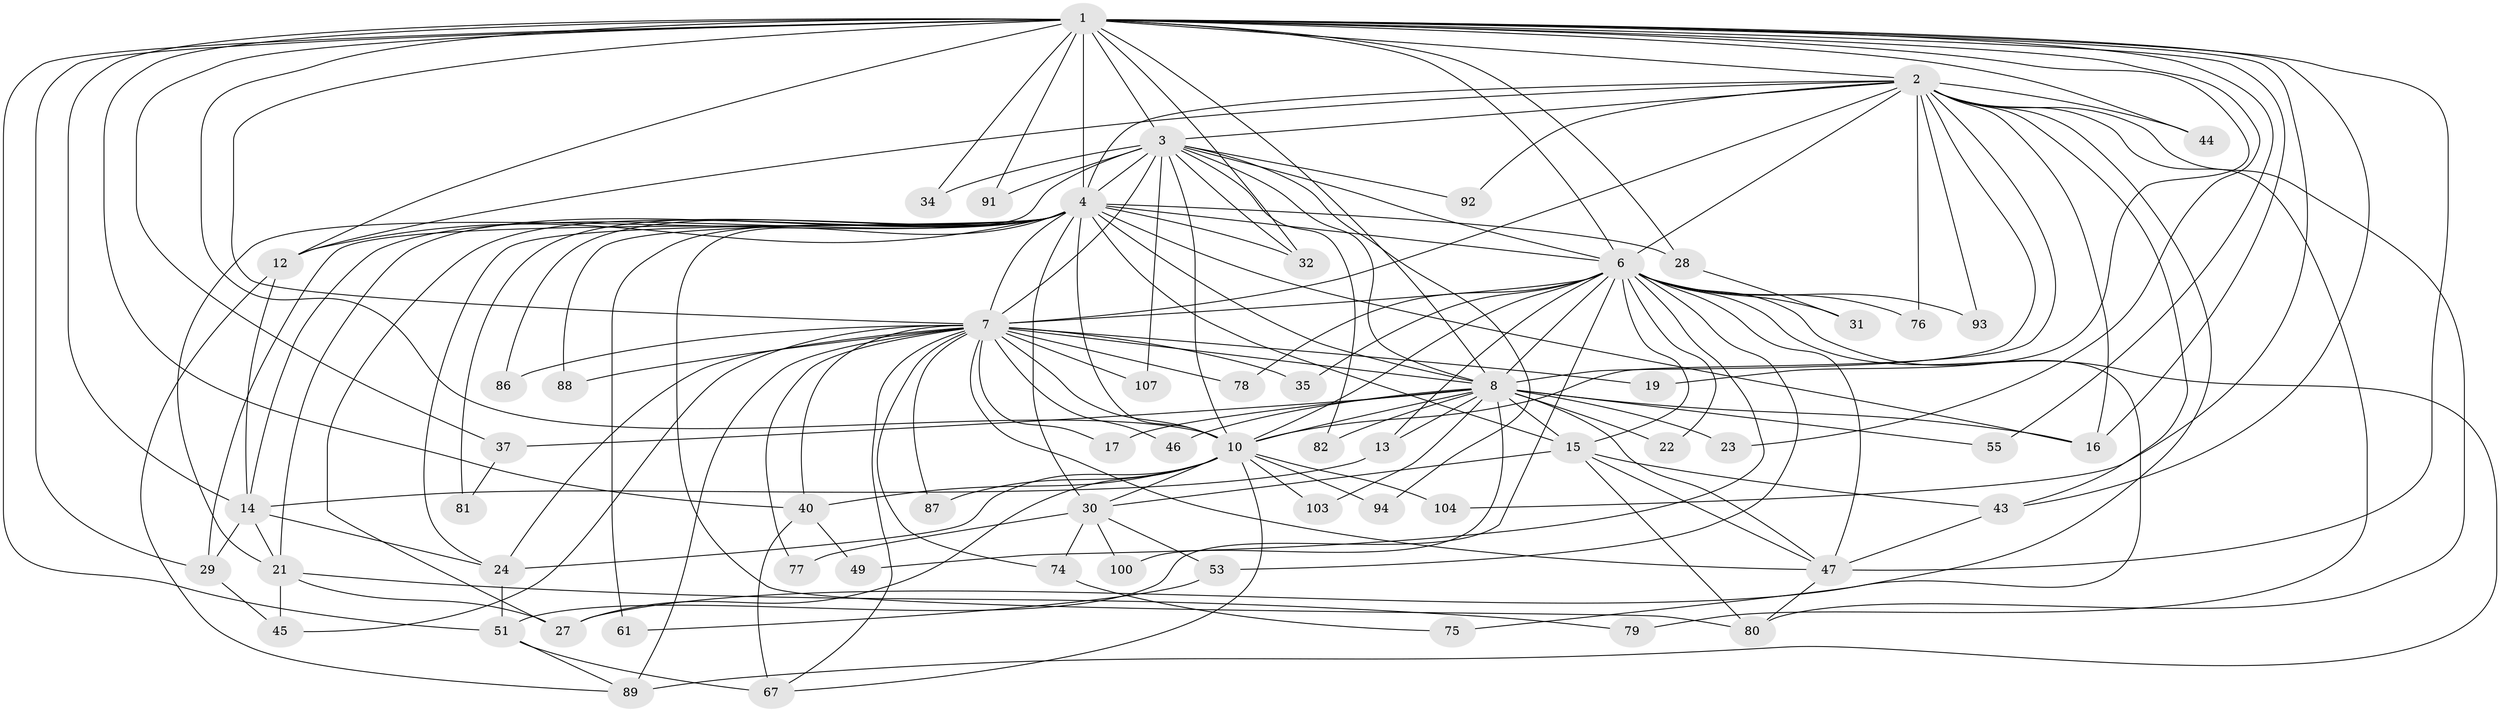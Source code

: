 // original degree distribution, {26: 0.01639344262295082, 24: 0.01639344262295082, 20: 0.00819672131147541, 16: 0.00819672131147541, 15: 0.00819672131147541, 29: 0.00819672131147541, 21: 0.01639344262295082, 6: 0.03278688524590164, 4: 0.09836065573770492, 3: 0.1885245901639344, 8: 0.02459016393442623, 2: 0.5491803278688525, 5: 0.01639344262295082, 7: 0.00819672131147541}
// Generated by graph-tools (version 1.1) at 2025/13/03/09/25 04:13:41]
// undirected, 61 vertices, 162 edges
graph export_dot {
graph [start="1"]
  node [color=gray90,style=filled];
  1 [super="+20+26+65"];
  2;
  3 [super="+64"];
  4 [super="+11+5+58+97+9+50+38"];
  6;
  7 [super="+59+73"];
  8;
  10 [super="+56"];
  12 [super="+42"];
  13;
  14 [super="+106+60"];
  15 [super="+33+95"];
  16 [super="+48+39"];
  17;
  19;
  21;
  22 [super="+63"];
  23;
  24;
  27 [super="+36+70"];
  28;
  29 [super="+119"];
  30;
  31;
  32;
  34;
  35;
  37;
  40 [super="+112"];
  43 [super="+52"];
  44 [super="+83"];
  45 [super="+116"];
  46;
  47 [super="+54+57"];
  49;
  51 [super="+108+113+105"];
  53 [super="+111"];
  55;
  61;
  67 [super="+99+71"];
  74;
  75;
  76;
  77;
  78;
  79;
  80 [super="+121"];
  81;
  82;
  86;
  87;
  88;
  89;
  91;
  92;
  93;
  94;
  100;
  103;
  104;
  107;
  1 -- 2;
  1 -- 3 [weight=2];
  1 -- 4 [weight=5];
  1 -- 6;
  1 -- 7;
  1 -- 8;
  1 -- 10 [weight=2];
  1 -- 19;
  1 -- 23;
  1 -- 28;
  1 -- 44;
  1 -- 51 [weight=2];
  1 -- 34;
  1 -- 37;
  1 -- 55;
  1 -- 104;
  1 -- 91;
  1 -- 43;
  1 -- 14;
  1 -- 40;
  1 -- 47;
  1 -- 16;
  1 -- 12;
  1 -- 32;
  1 -- 29;
  2 -- 3;
  2 -- 4 [weight=5];
  2 -- 6;
  2 -- 7;
  2 -- 8;
  2 -- 10 [weight=2];
  2 -- 12;
  2 -- 16 [weight=2];
  2 -- 27;
  2 -- 43;
  2 -- 44 [weight=2];
  2 -- 76;
  2 -- 79;
  2 -- 92;
  2 -- 93;
  2 -- 80;
  3 -- 4 [weight=5];
  3 -- 6;
  3 -- 7 [weight=2];
  3 -- 8;
  3 -- 10;
  3 -- 21;
  3 -- 32;
  3 -- 34;
  3 -- 82;
  3 -- 91;
  3 -- 92;
  3 -- 94;
  3 -- 107;
  4 -- 6 [weight=3];
  4 -- 7 [weight=3];
  4 -- 8 [weight=5];
  4 -- 10 [weight=5];
  4 -- 12;
  4 -- 29;
  4 -- 14 [weight=2];
  4 -- 80;
  4 -- 21;
  4 -- 28;
  4 -- 81;
  4 -- 15 [weight=2];
  4 -- 24;
  4 -- 27 [weight=2];
  4 -- 16;
  4 -- 32;
  4 -- 86;
  4 -- 88;
  4 -- 61 [weight=2];
  4 -- 30 [weight=2];
  6 -- 7;
  6 -- 8;
  6 -- 10;
  6 -- 13;
  6 -- 22;
  6 -- 31;
  6 -- 35;
  6 -- 47 [weight=2];
  6 -- 49;
  6 -- 53;
  6 -- 75;
  6 -- 76;
  6 -- 78;
  6 -- 89;
  6 -- 93;
  6 -- 51;
  6 -- 15;
  7 -- 8 [weight=2];
  7 -- 10;
  7 -- 17;
  7 -- 19;
  7 -- 24;
  7 -- 35;
  7 -- 40;
  7 -- 46;
  7 -- 67;
  7 -- 74;
  7 -- 77;
  7 -- 78;
  7 -- 86;
  7 -- 87;
  7 -- 89;
  7 -- 107;
  7 -- 47;
  7 -- 45;
  7 -- 88;
  8 -- 10;
  8 -- 13;
  8 -- 15;
  8 -- 16;
  8 -- 17;
  8 -- 22 [weight=2];
  8 -- 23;
  8 -- 37;
  8 -- 46;
  8 -- 55;
  8 -- 82;
  8 -- 100;
  8 -- 103;
  8 -- 47;
  10 -- 24;
  10 -- 27 [weight=2];
  10 -- 30;
  10 -- 40;
  10 -- 94;
  10 -- 103;
  10 -- 104;
  10 -- 67;
  10 -- 87;
  12 -- 14;
  12 -- 89;
  13 -- 14;
  14 -- 29;
  14 -- 21;
  14 -- 24;
  15 -- 43;
  15 -- 47;
  15 -- 80;
  15 -- 30;
  21 -- 45;
  21 -- 79;
  21 -- 27;
  24 -- 51 [weight=2];
  28 -- 31;
  29 -- 45;
  30 -- 53;
  30 -- 74;
  30 -- 77;
  30 -- 100;
  37 -- 81;
  40 -- 49;
  40 -- 67;
  43 -- 47;
  47 -- 80;
  51 -- 67;
  51 -- 89;
  53 -- 61;
  74 -- 75;
}

